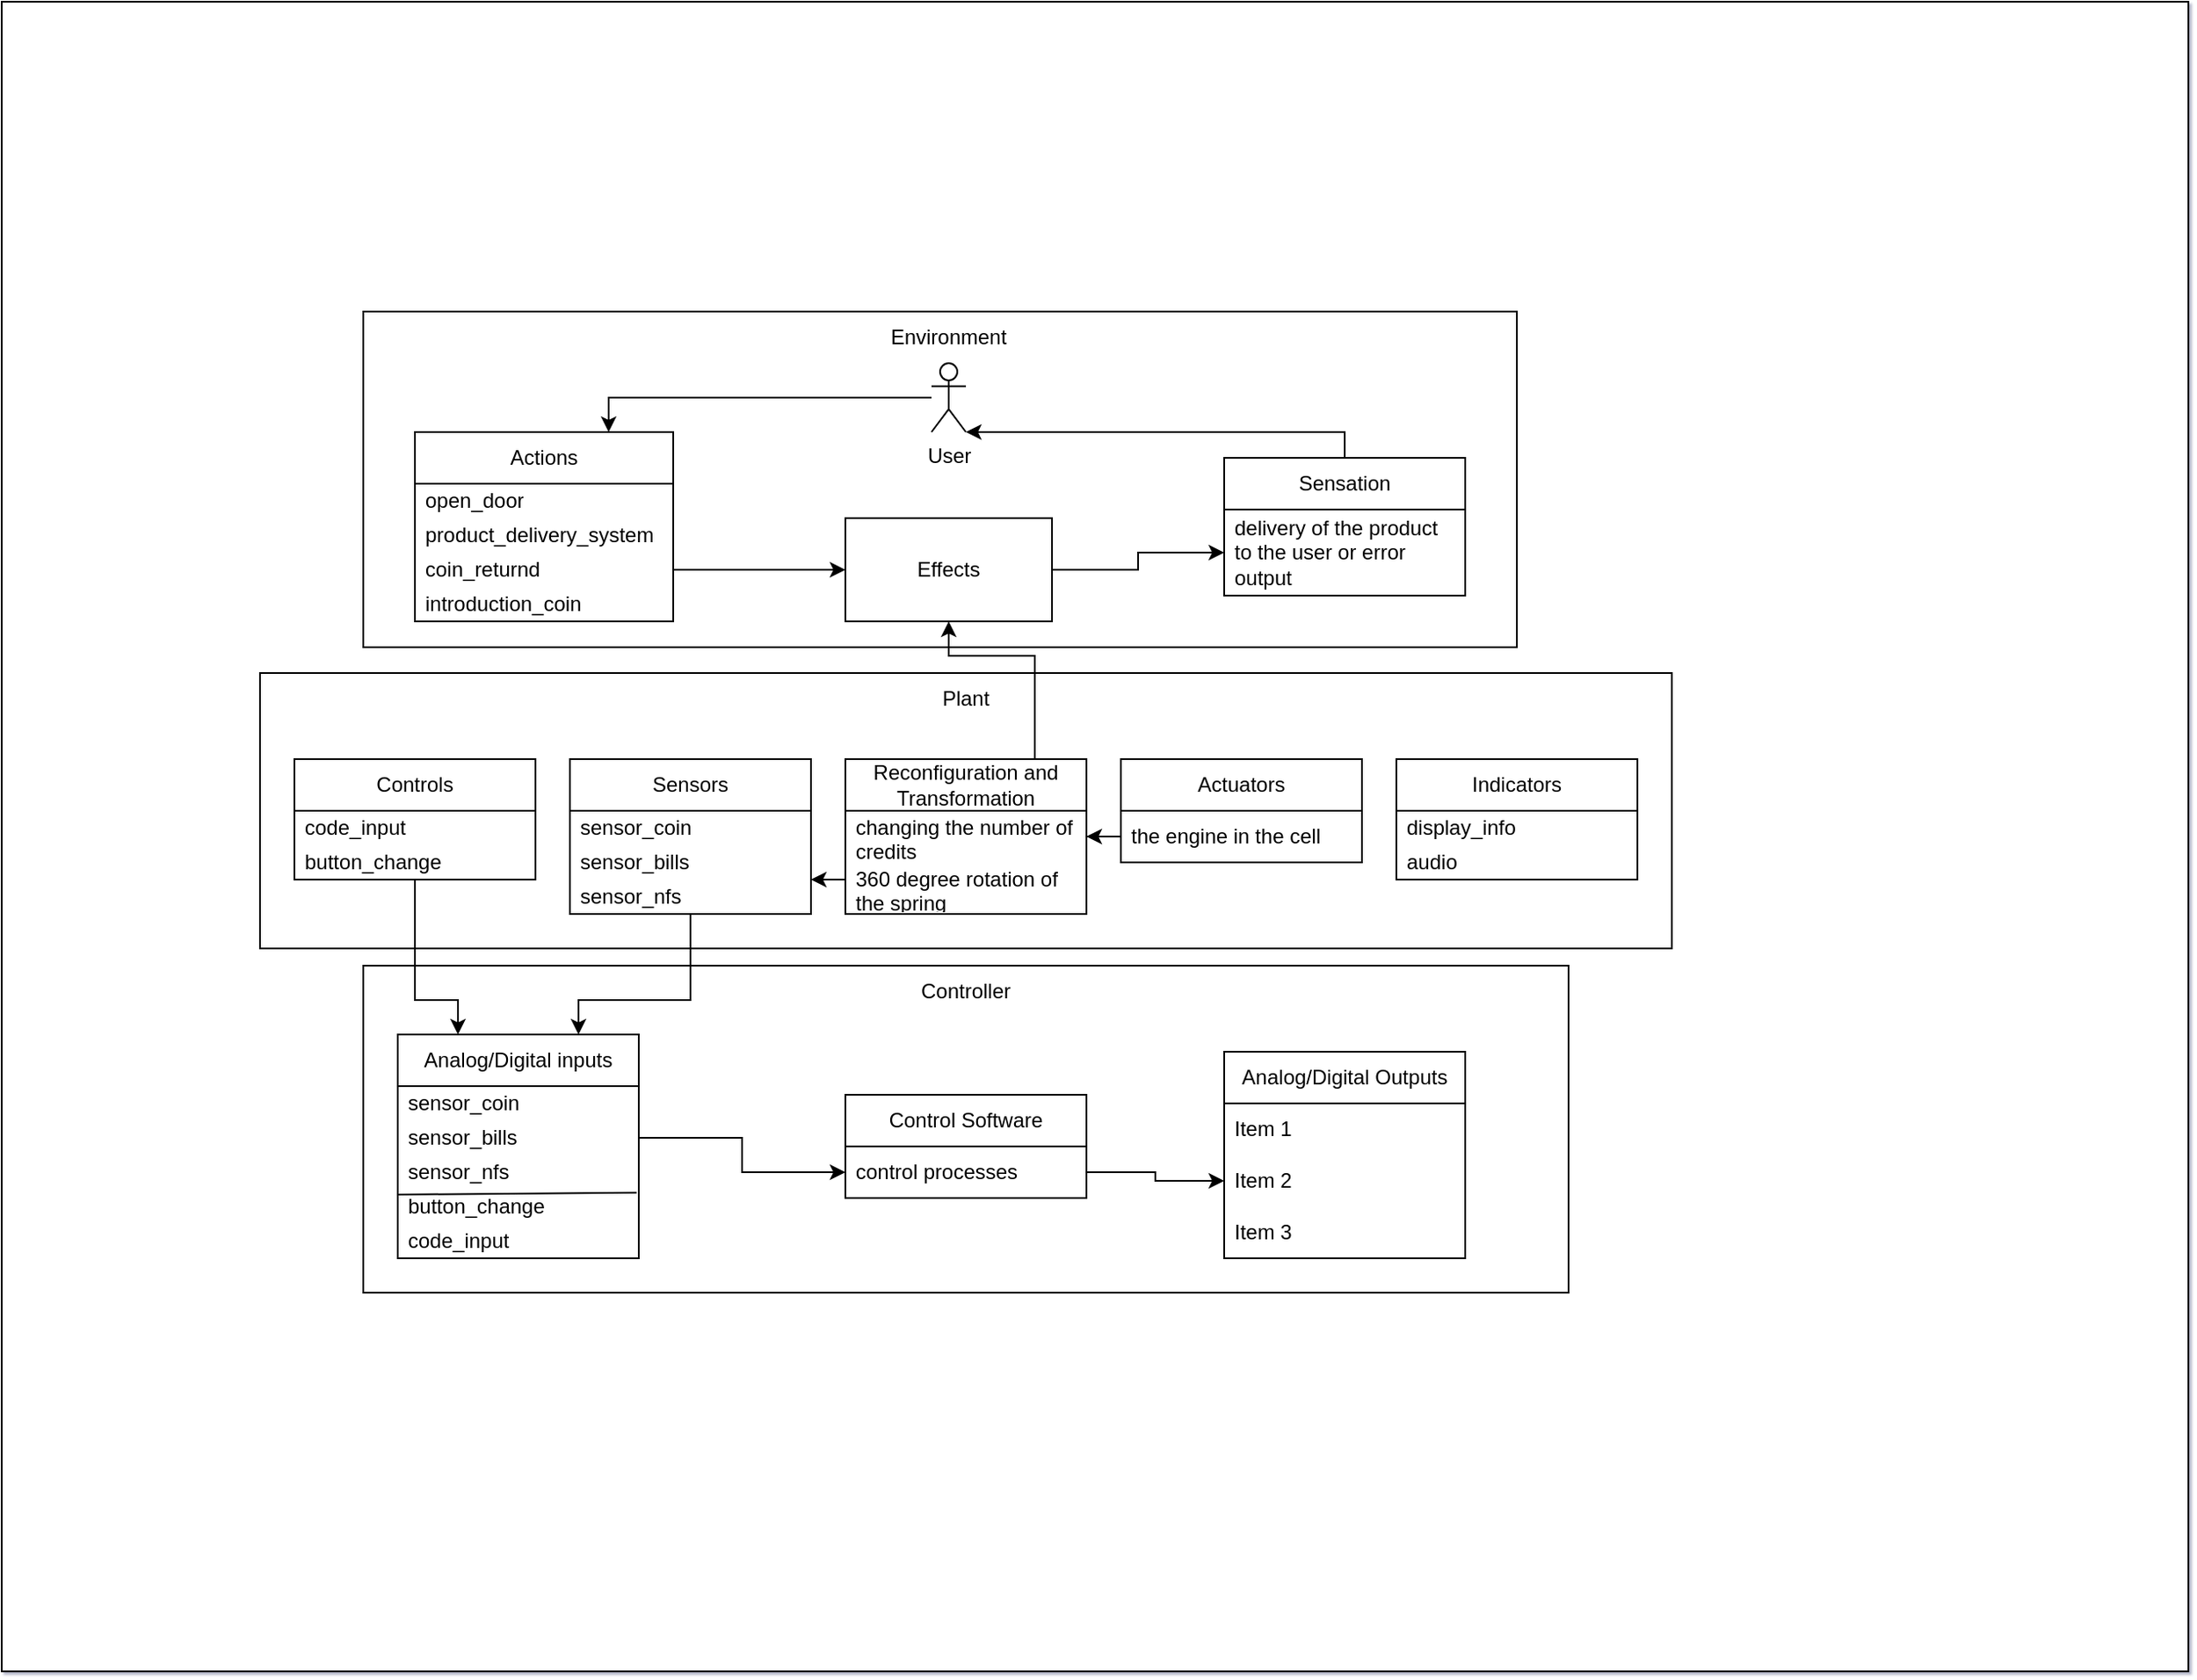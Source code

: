 <mxfile version="23.1.3" type="github">
  <diagram name="Страница — 1" id="Z9grpINIS1WZcXDOlc7x">
    <mxGraphModel dx="1185" dy="627" grid="1" gridSize="10" guides="1" tooltips="1" connect="1" arrows="1" fold="1" page="1" pageScale="1" pageWidth="827" pageHeight="1169" background="#FFFFFF" math="0" shadow="1">
      <root>
        <mxCell id="0" />
        <mxCell id="1" parent="0" />
        <mxCell id="m0QfSSvUoe89K8AQS2io-6" value="" style="rounded=0;whiteSpace=wrap;html=1;" parent="1" vertex="1">
          <mxGeometry width="1270" height="970" as="geometry" />
        </mxCell>
        <mxCell id="m0QfSSvUoe89K8AQS2io-9" value="" style="rounded=0;whiteSpace=wrap;html=1;fillColor=none;" parent="1" vertex="1">
          <mxGeometry x="210" y="180" width="670" height="195" as="geometry" />
        </mxCell>
        <mxCell id="m0QfSSvUoe89K8AQS2io-10" value="Environment" style="text;html=1;align=center;verticalAlign=middle;whiteSpace=wrap;rounded=0;" parent="1" vertex="1">
          <mxGeometry x="520" y="180" width="60" height="30" as="geometry" />
        </mxCell>
        <mxCell id="xOqrMLGwbStXNlK3d1FK-17" style="edgeStyle=orthogonalEdgeStyle;rounded=0;orthogonalLoop=1;jettySize=auto;html=1;entryX=0.75;entryY=0;entryDx=0;entryDy=0;" edge="1" parent="1" source="m0QfSSvUoe89K8AQS2io-11" target="m0QfSSvUoe89K8AQS2io-12">
          <mxGeometry relative="1" as="geometry" />
        </mxCell>
        <mxCell id="m0QfSSvUoe89K8AQS2io-11" value="User" style="shape=umlActor;verticalLabelPosition=bottom;verticalAlign=top;html=1;outlineConnect=0;" parent="1" vertex="1">
          <mxGeometry x="540" y="210" width="20" height="40" as="geometry" />
        </mxCell>
        <mxCell id="m0QfSSvUoe89K8AQS2io-12" value="Actions" style="swimlane;fontStyle=0;childLayout=stackLayout;horizontal=1;startSize=30;horizontalStack=0;resizeParent=1;resizeParentMax=0;resizeLast=0;collapsible=1;marginBottom=0;whiteSpace=wrap;html=1;" parent="1" vertex="1">
          <mxGeometry x="240" y="250" width="150" height="110" as="geometry">
            <mxRectangle x="260" y="120" width="80" height="30" as="alternateBounds" />
          </mxGeometry>
        </mxCell>
        <mxCell id="m0QfSSvUoe89K8AQS2io-13" value="open_door" style="text;strokeColor=none;fillColor=none;align=left;verticalAlign=middle;spacingLeft=4;spacingRight=4;overflow=hidden;points=[[0,0.5],[1,0.5]];portConstraint=eastwest;rotatable=0;whiteSpace=wrap;html=1;" parent="m0QfSSvUoe89K8AQS2io-12" vertex="1">
          <mxGeometry y="30" width="150" height="20" as="geometry" />
        </mxCell>
        <mxCell id="m0QfSSvUoe89K8AQS2io-14" value="product_delivery_system&amp;nbsp;" style="text;strokeColor=none;fillColor=none;align=left;verticalAlign=middle;spacingLeft=4;spacingRight=4;overflow=hidden;points=[[0,0.5],[1,0.5]];portConstraint=eastwest;rotatable=0;whiteSpace=wrap;html=1;" parent="m0QfSSvUoe89K8AQS2io-12" vertex="1">
          <mxGeometry y="50" width="150" height="20" as="geometry" />
        </mxCell>
        <mxCell id="m0QfSSvUoe89K8AQS2io-15" value="coin_returnd&amp;nbsp;" style="text;strokeColor=none;fillColor=none;align=left;verticalAlign=middle;spacingLeft=4;spacingRight=4;overflow=hidden;points=[[0,0.5],[1,0.5]];portConstraint=eastwest;rotatable=0;whiteSpace=wrap;html=1;" parent="m0QfSSvUoe89K8AQS2io-12" vertex="1">
          <mxGeometry y="70" width="150" height="20" as="geometry" />
        </mxCell>
        <mxCell id="xOqrMLGwbStXNlK3d1FK-3" value="introduction_coin" style="text;strokeColor=none;fillColor=none;align=left;verticalAlign=middle;spacingLeft=4;spacingRight=4;overflow=hidden;points=[[0,0.5],[1,0.5]];portConstraint=eastwest;rotatable=0;whiteSpace=wrap;html=1;" vertex="1" parent="m0QfSSvUoe89K8AQS2io-12">
          <mxGeometry y="90" width="150" height="20" as="geometry" />
        </mxCell>
        <mxCell id="m0QfSSvUoe89K8AQS2io-16" value="Sensation" style="swimlane;fontStyle=0;childLayout=stackLayout;horizontal=1;startSize=30;horizontalStack=0;resizeParent=1;resizeParentMax=0;resizeLast=0;collapsible=1;marginBottom=0;whiteSpace=wrap;html=1;" parent="1" vertex="1">
          <mxGeometry x="710" y="265" width="140" height="80" as="geometry" />
        </mxCell>
        <mxCell id="m0QfSSvUoe89K8AQS2io-17" value="delivery of the product to the user or error output" style="text;strokeColor=none;fillColor=none;align=left;verticalAlign=middle;spacingLeft=4;spacingRight=4;overflow=hidden;points=[[0,0.5],[1,0.5]];portConstraint=eastwest;rotatable=0;whiteSpace=wrap;html=1;" parent="m0QfSSvUoe89K8AQS2io-16" vertex="1">
          <mxGeometry y="30" width="140" height="50" as="geometry" />
        </mxCell>
        <mxCell id="xOqrMLGwbStXNlK3d1FK-20" style="edgeStyle=orthogonalEdgeStyle;rounded=0;orthogonalLoop=1;jettySize=auto;html=1;entryX=0;entryY=0.5;entryDx=0;entryDy=0;" edge="1" parent="1" source="m0QfSSvUoe89K8AQS2io-20" target="m0QfSSvUoe89K8AQS2io-17">
          <mxGeometry relative="1" as="geometry" />
        </mxCell>
        <mxCell id="m0QfSSvUoe89K8AQS2io-20" value="Effects" style="rounded=0;whiteSpace=wrap;html=1;" parent="1" vertex="1">
          <mxGeometry x="490" y="300" width="120" height="60" as="geometry" />
        </mxCell>
        <mxCell id="m0QfSSvUoe89K8AQS2io-21" value="" style="rounded=0;whiteSpace=wrap;html=1;" parent="1" vertex="1">
          <mxGeometry x="150" y="390" width="820" height="160" as="geometry" />
        </mxCell>
        <mxCell id="m0QfSSvUoe89K8AQS2io-22" value="" style="rounded=0;whiteSpace=wrap;html=1;" parent="1" vertex="1">
          <mxGeometry x="210" y="560" width="700" height="190" as="geometry" />
        </mxCell>
        <mxCell id="m0QfSSvUoe89K8AQS2io-23" value="Plant" style="text;html=1;align=center;verticalAlign=middle;whiteSpace=wrap;rounded=0;" parent="1" vertex="1">
          <mxGeometry x="530" y="390" width="60" height="30" as="geometry" />
        </mxCell>
        <mxCell id="m0QfSSvUoe89K8AQS2io-24" value="Controller" style="text;html=1;align=center;verticalAlign=middle;whiteSpace=wrap;rounded=0;" parent="1" vertex="1">
          <mxGeometry x="530" y="560" width="60" height="30" as="geometry" />
        </mxCell>
        <mxCell id="xOqrMLGwbStXNlK3d1FK-9" style="edgeStyle=orthogonalEdgeStyle;rounded=0;orthogonalLoop=1;jettySize=auto;html=1;entryX=0.25;entryY=0;entryDx=0;entryDy=0;" edge="1" parent="1" source="m0QfSSvUoe89K8AQS2io-25" target="m0QfSSvUoe89K8AQS2io-42">
          <mxGeometry relative="1" as="geometry">
            <Array as="points">
              <mxPoint x="240" y="580" />
              <mxPoint x="265" y="580" />
            </Array>
          </mxGeometry>
        </mxCell>
        <mxCell id="m0QfSSvUoe89K8AQS2io-25" value="Controls" style="swimlane;fontStyle=0;childLayout=stackLayout;horizontal=1;startSize=30;horizontalStack=0;resizeParent=1;resizeParentMax=0;resizeLast=0;collapsible=1;marginBottom=0;whiteSpace=wrap;html=1;" parent="1" vertex="1">
          <mxGeometry x="170" y="440" width="140" height="70" as="geometry" />
        </mxCell>
        <mxCell id="m0QfSSvUoe89K8AQS2io-26" value="code_input" style="text;strokeColor=none;fillColor=none;align=left;verticalAlign=middle;spacingLeft=4;spacingRight=4;overflow=hidden;points=[[0,0.5],[1,0.5]];portConstraint=eastwest;rotatable=0;whiteSpace=wrap;html=1;" parent="m0QfSSvUoe89K8AQS2io-25" vertex="1">
          <mxGeometry y="30" width="140" height="20" as="geometry" />
        </mxCell>
        <mxCell id="m0QfSSvUoe89K8AQS2io-27" value="button_change" style="text;strokeColor=none;fillColor=none;align=left;verticalAlign=middle;spacingLeft=4;spacingRight=4;overflow=hidden;points=[[0,0.5],[1,0.5]];portConstraint=eastwest;rotatable=0;whiteSpace=wrap;html=1;" parent="m0QfSSvUoe89K8AQS2io-25" vertex="1">
          <mxGeometry y="50" width="140" height="20" as="geometry" />
        </mxCell>
        <mxCell id="xOqrMLGwbStXNlK3d1FK-8" style="edgeStyle=orthogonalEdgeStyle;rounded=0;orthogonalLoop=1;jettySize=auto;html=1;entryX=0.75;entryY=0;entryDx=0;entryDy=0;" edge="1" parent="1" source="m0QfSSvUoe89K8AQS2io-29" target="m0QfSSvUoe89K8AQS2io-42">
          <mxGeometry relative="1" as="geometry">
            <Array as="points">
              <mxPoint x="400" y="580" />
              <mxPoint x="335" y="580" />
            </Array>
          </mxGeometry>
        </mxCell>
        <mxCell id="m0QfSSvUoe89K8AQS2io-29" value="Sensors" style="swimlane;fontStyle=0;childLayout=stackLayout;horizontal=1;startSize=30;horizontalStack=0;resizeParent=1;resizeParentMax=0;resizeLast=0;collapsible=1;marginBottom=0;whiteSpace=wrap;html=1;" parent="1" vertex="1">
          <mxGeometry x="330" y="440" width="140" height="90" as="geometry" />
        </mxCell>
        <mxCell id="m0QfSSvUoe89K8AQS2io-30" value="sensor_coin" style="text;strokeColor=none;fillColor=none;align=left;verticalAlign=middle;spacingLeft=4;spacingRight=4;overflow=hidden;points=[[0,0.5],[1,0.5]];portConstraint=eastwest;rotatable=0;whiteSpace=wrap;html=1;" parent="m0QfSSvUoe89K8AQS2io-29" vertex="1">
          <mxGeometry y="30" width="140" height="20" as="geometry" />
        </mxCell>
        <mxCell id="m0QfSSvUoe89K8AQS2io-31" value="sensor_bills" style="text;strokeColor=none;fillColor=none;align=left;verticalAlign=middle;spacingLeft=4;spacingRight=4;overflow=hidden;points=[[0,0.5],[1,0.5]];portConstraint=eastwest;rotatable=0;whiteSpace=wrap;html=1;" parent="m0QfSSvUoe89K8AQS2io-29" vertex="1">
          <mxGeometry y="50" width="140" height="20" as="geometry" />
        </mxCell>
        <mxCell id="m0QfSSvUoe89K8AQS2io-32" value="sensor_nfs" style="text;strokeColor=none;fillColor=none;align=left;verticalAlign=middle;spacingLeft=4;spacingRight=4;overflow=hidden;points=[[0,0.5],[1,0.5]];portConstraint=eastwest;rotatable=0;whiteSpace=wrap;html=1;" parent="m0QfSSvUoe89K8AQS2io-29" vertex="1">
          <mxGeometry y="70" width="140" height="20" as="geometry" />
        </mxCell>
        <mxCell id="xOqrMLGwbStXNlK3d1FK-14" style="edgeStyle=orthogonalEdgeStyle;rounded=0;orthogonalLoop=1;jettySize=auto;html=1;entryX=0.5;entryY=1;entryDx=0;entryDy=0;" edge="1" parent="1" source="m0QfSSvUoe89K8AQS2io-33" target="m0QfSSvUoe89K8AQS2io-20">
          <mxGeometry relative="1" as="geometry">
            <Array as="points">
              <mxPoint x="600" y="380" />
              <mxPoint x="550" y="380" />
            </Array>
          </mxGeometry>
        </mxCell>
        <mxCell id="xOqrMLGwbStXNlK3d1FK-16" value="" style="edgeStyle=orthogonalEdgeStyle;rounded=0;orthogonalLoop=1;jettySize=auto;html=1;" edge="1" parent="1" source="m0QfSSvUoe89K8AQS2io-33" target="m0QfSSvUoe89K8AQS2io-32">
          <mxGeometry relative="1" as="geometry">
            <Array as="points">
              <mxPoint x="490" y="485" />
              <mxPoint x="490" y="520" />
            </Array>
          </mxGeometry>
        </mxCell>
        <mxCell id="m0QfSSvUoe89K8AQS2io-33" value="Reconfiguration and&lt;br&gt;Transformation" style="swimlane;fontStyle=0;childLayout=stackLayout;horizontal=1;startSize=30;horizontalStack=0;resizeParent=1;resizeParentMax=0;resizeLast=0;collapsible=1;marginBottom=0;whiteSpace=wrap;html=1;" parent="1" vertex="1">
          <mxGeometry x="490" y="440" width="140" height="90" as="geometry" />
        </mxCell>
        <mxCell id="m0QfSSvUoe89K8AQS2io-34" value="сhanging the number of credits" style="text;strokeColor=none;fillColor=none;align=left;verticalAlign=middle;spacingLeft=4;spacingRight=4;overflow=hidden;points=[[0,0.5],[1,0.5]];portConstraint=eastwest;rotatable=0;whiteSpace=wrap;html=1;" parent="m0QfSSvUoe89K8AQS2io-33" vertex="1">
          <mxGeometry y="30" width="140" height="30" as="geometry" />
        </mxCell>
        <mxCell id="m0QfSSvUoe89K8AQS2io-35" value="360 degree rotation of the spring" style="text;strokeColor=none;fillColor=none;align=left;verticalAlign=middle;spacingLeft=4;spacingRight=4;overflow=hidden;points=[[0,0.5],[1,0.5]];portConstraint=eastwest;rotatable=0;whiteSpace=wrap;html=1;" parent="m0QfSSvUoe89K8AQS2io-33" vertex="1">
          <mxGeometry y="60" width="140" height="30" as="geometry" />
        </mxCell>
        <mxCell id="m0QfSSvUoe89K8AQS2io-38" value="Actuators" style="swimlane;fontStyle=0;childLayout=stackLayout;horizontal=1;startSize=30;horizontalStack=0;resizeParent=1;resizeParentMax=0;resizeLast=0;collapsible=1;marginBottom=0;whiteSpace=wrap;html=1;" parent="1" vertex="1">
          <mxGeometry x="650" y="440" width="140" height="60" as="geometry" />
        </mxCell>
        <mxCell id="m0QfSSvUoe89K8AQS2io-39" value="the engine in the cell" style="text;strokeColor=none;fillColor=none;align=left;verticalAlign=middle;spacingLeft=4;spacingRight=4;overflow=hidden;points=[[0,0.5],[1,0.5]];portConstraint=eastwest;rotatable=0;whiteSpace=wrap;html=1;" parent="m0QfSSvUoe89K8AQS2io-38" vertex="1">
          <mxGeometry y="30" width="140" height="30" as="geometry" />
        </mxCell>
        <mxCell id="m0QfSSvUoe89K8AQS2io-42" value="Analog/Digital inputs" style="swimlane;fontStyle=0;childLayout=stackLayout;horizontal=1;startSize=30;horizontalStack=0;resizeParent=1;resizeParentMax=0;resizeLast=0;collapsible=1;marginBottom=0;whiteSpace=wrap;html=1;" parent="1" vertex="1">
          <mxGeometry x="230" y="600" width="140" height="130" as="geometry" />
        </mxCell>
        <mxCell id="m0QfSSvUoe89K8AQS2io-43" value="sensor_coin" style="text;strokeColor=none;fillColor=none;align=left;verticalAlign=middle;spacingLeft=4;spacingRight=4;overflow=hidden;points=[[0,0.5],[1,0.5]];portConstraint=eastwest;rotatable=0;whiteSpace=wrap;html=1;" parent="m0QfSSvUoe89K8AQS2io-42" vertex="1">
          <mxGeometry y="30" width="140" height="20" as="geometry" />
        </mxCell>
        <mxCell id="m0QfSSvUoe89K8AQS2io-44" value="sensor_bills" style="text;strokeColor=none;fillColor=none;align=left;verticalAlign=middle;spacingLeft=4;spacingRight=4;overflow=hidden;points=[[0,0.5],[1,0.5]];portConstraint=eastwest;rotatable=0;whiteSpace=wrap;html=1;" parent="m0QfSSvUoe89K8AQS2io-42" vertex="1">
          <mxGeometry y="50" width="140" height="20" as="geometry" />
        </mxCell>
        <mxCell id="m0QfSSvUoe89K8AQS2io-45" value="sensor_nfs" style="text;strokeColor=none;fillColor=none;align=left;verticalAlign=middle;spacingLeft=4;spacingRight=4;overflow=hidden;points=[[0,0.5],[1,0.5]];portConstraint=eastwest;rotatable=0;whiteSpace=wrap;html=1;" parent="m0QfSSvUoe89K8AQS2io-42" vertex="1">
          <mxGeometry y="70" width="140" height="20" as="geometry" />
        </mxCell>
        <mxCell id="xOqrMLGwbStXNlK3d1FK-5" value="button_change" style="text;strokeColor=none;fillColor=none;align=left;verticalAlign=middle;spacingLeft=4;spacingRight=4;overflow=hidden;points=[[0,0.5],[1,0.5]];portConstraint=eastwest;rotatable=0;whiteSpace=wrap;html=1;" vertex="1" parent="m0QfSSvUoe89K8AQS2io-42">
          <mxGeometry y="90" width="140" height="20" as="geometry" />
        </mxCell>
        <mxCell id="xOqrMLGwbStXNlK3d1FK-4" value="code_input" style="text;strokeColor=none;fillColor=none;align=left;verticalAlign=middle;spacingLeft=4;spacingRight=4;overflow=hidden;points=[[0,0.5],[1,0.5]];portConstraint=eastwest;rotatable=0;whiteSpace=wrap;html=1;" vertex="1" parent="m0QfSSvUoe89K8AQS2io-42">
          <mxGeometry y="110" width="140" height="20" as="geometry" />
        </mxCell>
        <mxCell id="xOqrMLGwbStXNlK3d1FK-6" value="" style="endArrow=none;html=1;rounded=0;exitX=-0.001;exitY=1.15;exitDx=0;exitDy=0;exitPerimeter=0;entryX=0.991;entryY=0.093;entryDx=0;entryDy=0;entryPerimeter=0;" edge="1" parent="m0QfSSvUoe89K8AQS2io-42" source="m0QfSSvUoe89K8AQS2io-45" target="xOqrMLGwbStXNlK3d1FK-5">
          <mxGeometry width="50" height="50" relative="1" as="geometry">
            <mxPoint x="450" y="-60" as="sourcePoint" />
            <mxPoint x="500" y="-110" as="targetPoint" />
          </mxGeometry>
        </mxCell>
        <mxCell id="m0QfSSvUoe89K8AQS2io-46" value="Control Software" style="swimlane;fontStyle=0;childLayout=stackLayout;horizontal=1;startSize=30;horizontalStack=0;resizeParent=1;resizeParentMax=0;resizeLast=0;collapsible=1;marginBottom=0;whiteSpace=wrap;html=1;" parent="1" vertex="1">
          <mxGeometry x="490" y="635" width="140" height="60" as="geometry" />
        </mxCell>
        <mxCell id="m0QfSSvUoe89K8AQS2io-47" value="control processes" style="text;strokeColor=none;fillColor=none;align=left;verticalAlign=middle;spacingLeft=4;spacingRight=4;overflow=hidden;points=[[0,0.5],[1,0.5]];portConstraint=eastwest;rotatable=0;whiteSpace=wrap;html=1;" parent="m0QfSSvUoe89K8AQS2io-46" vertex="1">
          <mxGeometry y="30" width="140" height="30" as="geometry" />
        </mxCell>
        <mxCell id="m0QfSSvUoe89K8AQS2io-50" value="Analog/Digital Outputs" style="swimlane;fontStyle=0;childLayout=stackLayout;horizontal=1;startSize=30;horizontalStack=0;resizeParent=1;resizeParentMax=0;resizeLast=0;collapsible=1;marginBottom=0;whiteSpace=wrap;html=1;" parent="1" vertex="1">
          <mxGeometry x="710" y="610" width="140" height="120" as="geometry" />
        </mxCell>
        <mxCell id="m0QfSSvUoe89K8AQS2io-51" value="Item 1" style="text;strokeColor=none;fillColor=none;align=left;verticalAlign=middle;spacingLeft=4;spacingRight=4;overflow=hidden;points=[[0,0.5],[1,0.5]];portConstraint=eastwest;rotatable=0;whiteSpace=wrap;html=1;" parent="m0QfSSvUoe89K8AQS2io-50" vertex="1">
          <mxGeometry y="30" width="140" height="30" as="geometry" />
        </mxCell>
        <mxCell id="m0QfSSvUoe89K8AQS2io-52" value="Item 2" style="text;strokeColor=none;fillColor=none;align=left;verticalAlign=middle;spacingLeft=4;spacingRight=4;overflow=hidden;points=[[0,0.5],[1,0.5]];portConstraint=eastwest;rotatable=0;whiteSpace=wrap;html=1;" parent="m0QfSSvUoe89K8AQS2io-50" vertex="1">
          <mxGeometry y="60" width="140" height="30" as="geometry" />
        </mxCell>
        <mxCell id="m0QfSSvUoe89K8AQS2io-53" value="Item 3" style="text;strokeColor=none;fillColor=none;align=left;verticalAlign=middle;spacingLeft=4;spacingRight=4;overflow=hidden;points=[[0,0.5],[1,0.5]];portConstraint=eastwest;rotatable=0;whiteSpace=wrap;html=1;" parent="m0QfSSvUoe89K8AQS2io-50" vertex="1">
          <mxGeometry y="90" width="140" height="30" as="geometry" />
        </mxCell>
        <mxCell id="m0QfSSvUoe89K8AQS2io-55" value="Indicators" style="swimlane;fontStyle=0;childLayout=stackLayout;horizontal=1;startSize=30;horizontalStack=0;resizeParent=1;resizeParentMax=0;resizeLast=0;collapsible=1;marginBottom=0;whiteSpace=wrap;html=1;" parent="1" vertex="1">
          <mxGeometry x="810" y="440" width="140" height="70" as="geometry" />
        </mxCell>
        <mxCell id="m0QfSSvUoe89K8AQS2io-56" value="display_info" style="text;strokeColor=none;fillColor=none;align=left;verticalAlign=middle;spacingLeft=4;spacingRight=4;overflow=hidden;points=[[0,0.5],[1,0.5]];portConstraint=eastwest;rotatable=0;whiteSpace=wrap;html=1;" parent="m0QfSSvUoe89K8AQS2io-55" vertex="1">
          <mxGeometry y="30" width="140" height="20" as="geometry" />
        </mxCell>
        <mxCell id="m0QfSSvUoe89K8AQS2io-57" value="audio" style="text;strokeColor=none;fillColor=none;align=left;verticalAlign=middle;spacingLeft=4;spacingRight=4;overflow=hidden;points=[[0,0.5],[1,0.5]];portConstraint=eastwest;rotatable=0;whiteSpace=wrap;html=1;" parent="m0QfSSvUoe89K8AQS2io-55" vertex="1">
          <mxGeometry y="50" width="140" height="20" as="geometry" />
        </mxCell>
        <mxCell id="xOqrMLGwbStXNlK3d1FK-11" style="edgeStyle=orthogonalEdgeStyle;rounded=0;orthogonalLoop=1;jettySize=auto;html=1;entryX=0;entryY=0.5;entryDx=0;entryDy=0;" edge="1" parent="1" source="m0QfSSvUoe89K8AQS2io-44" target="m0QfSSvUoe89K8AQS2io-47">
          <mxGeometry relative="1" as="geometry" />
        </mxCell>
        <mxCell id="xOqrMLGwbStXNlK3d1FK-12" style="edgeStyle=orthogonalEdgeStyle;rounded=0;orthogonalLoop=1;jettySize=auto;html=1;entryX=0;entryY=0.5;entryDx=0;entryDy=0;" edge="1" parent="1" source="m0QfSSvUoe89K8AQS2io-47" target="m0QfSSvUoe89K8AQS2io-52">
          <mxGeometry relative="1" as="geometry" />
        </mxCell>
        <mxCell id="xOqrMLGwbStXNlK3d1FK-18" style="edgeStyle=orthogonalEdgeStyle;rounded=0;orthogonalLoop=1;jettySize=auto;html=1;entryX=1;entryY=1;entryDx=0;entryDy=0;entryPerimeter=0;exitX=0.5;exitY=0;exitDx=0;exitDy=0;" edge="1" parent="1" source="m0QfSSvUoe89K8AQS2io-16" target="m0QfSSvUoe89K8AQS2io-11">
          <mxGeometry relative="1" as="geometry">
            <Array as="points">
              <mxPoint x="780" y="250" />
            </Array>
          </mxGeometry>
        </mxCell>
        <mxCell id="xOqrMLGwbStXNlK3d1FK-19" style="edgeStyle=orthogonalEdgeStyle;rounded=0;orthogonalLoop=1;jettySize=auto;html=1;exitX=1;exitY=0.5;exitDx=0;exitDy=0;entryX=0;entryY=0.5;entryDx=0;entryDy=0;" edge="1" parent="1" source="m0QfSSvUoe89K8AQS2io-15" target="m0QfSSvUoe89K8AQS2io-20">
          <mxGeometry relative="1" as="geometry" />
        </mxCell>
        <mxCell id="xOqrMLGwbStXNlK3d1FK-21" style="edgeStyle=orthogonalEdgeStyle;rounded=0;orthogonalLoop=1;jettySize=auto;html=1;entryX=1;entryY=0.5;entryDx=0;entryDy=0;" edge="1" parent="1" source="m0QfSSvUoe89K8AQS2io-39" target="m0QfSSvUoe89K8AQS2io-33">
          <mxGeometry relative="1" as="geometry" />
        </mxCell>
      </root>
    </mxGraphModel>
  </diagram>
</mxfile>
